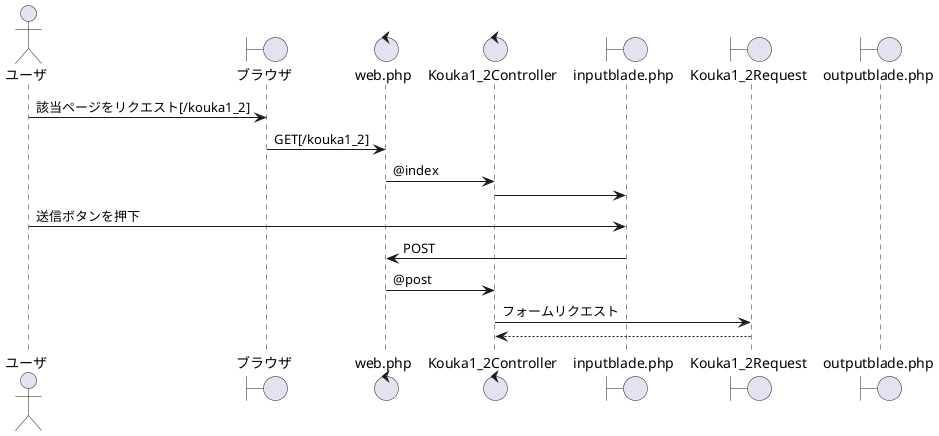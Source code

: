 @startuml kouka1_1.wsd
actor ユーザ
boundary ブラウザ
control web.php
control Kouka1_2Controller
boundary inputblade.php
boundary Kouka1_2Request
boundary outputblade.php

ユーザ -> ブラウザ:該当ページをリクエスト[/kouka1_2]
ブラウザ -> web.php: GET[/kouka1_2]
web.php -> Kouka1_2Controller:@index
Kouka1_2Controller->inputblade.php
ユーザ -> inputblade.php:送信ボタンを押下
inputblade.php->web.php:POST
web.php->Kouka1_2Controller:@post
Kouka1_2Controller->Kouka1_2Request:フォームリクエスト
Kouka1_2Request-->Kouka1_2Controller

@enduml
